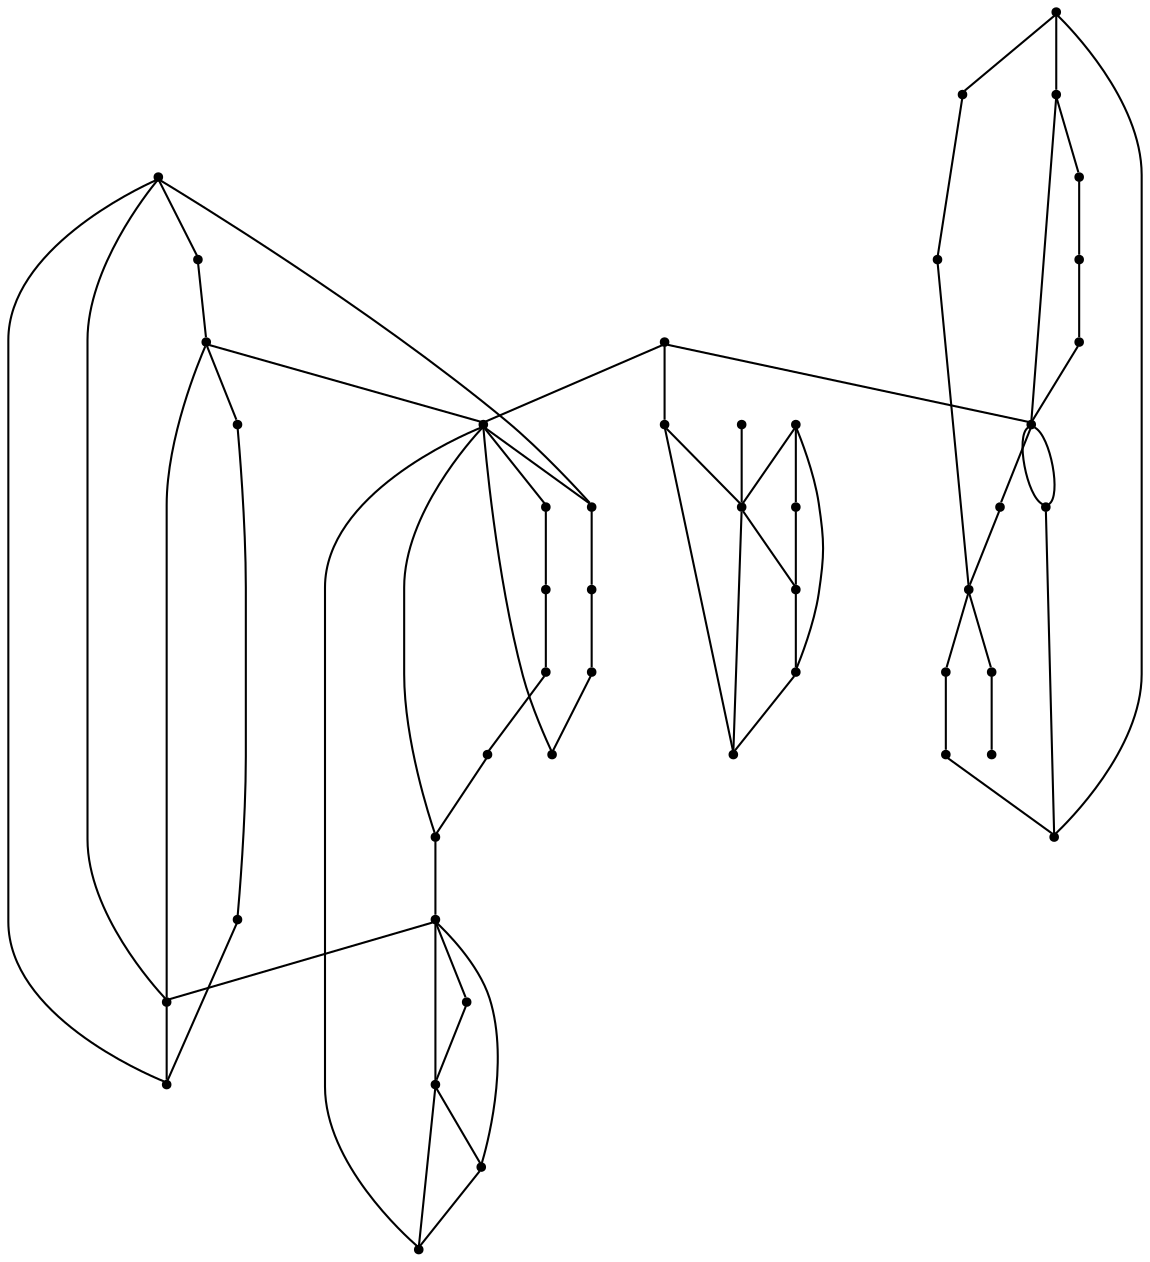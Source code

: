 graph {
  node [shape=point,comment="{\"directed\":false,\"doi\":\"10.1007/978-3-030-35802-0_32\",\"figure\":\"1 (2)\"}"]

  v0 [pos="1644.4681458145276,368.54599175668477"]
  v1 [pos="1628.0520009305926,417.79487203243156"]
  v2 [pos="1644.4681458145276,483.45038041239354"]
  v3 [pos="1513.1452819963997,352.13379973411134"]
  v4 [pos="1496.7332067711973,335.7162027622756"]
  v5 [pos="1529.562476089227,368.54861474676795"]
  v6 [pos="1545.9754733464858,384.9646379245537"]
  v7 [pos="1562.3926674393128,401.37965959703513"]
  v8 [pos="1578.8056646965717,417.79487203243156"]
  v9 [pos="1595.2228587893987,434.20839939541094"]
  v10 [pos="1611.6380180528595,450.6231667173388"]
  v11 [pos="1628.0531773163202,467.03819633827493"]
  v12 [pos="1628.0520009305924,401.3757807510939"]
  v13 [pos="1628.0531773163202,368.54861474676795"]
  v14 [pos="1628.0520009305924,352.13097008420345"]
  v15 [pos="1628.0531773163202,384.9646379245537"]
  v16 [pos="1611.6369370497584,335.7162027622756"]
  v17 [pos="1595.2218095805065,384.9610134291661"]
  v18 [pos="1578.8056646965717,384.9646379245537"]
  v19 [pos="1578.8056646965717,368.54599175668477"]
  v20 [pos="1562.3926674393128,352.13379973411134"]
  v21 [pos="1545.9754733464858,335.7162027622756"]
  v22 [pos="1480.3160126783705,368.54599175668477"]
  v23 [pos="1480.3160126783705,401.3757807510939"]
  v24 [pos="1463.8998677944355,401.37965959703513"]
  v25 [pos="1463.9019662122196,384.9610134291661"]
  v26 [pos="1463.9019662122196,352.13097008420345"]
  v27 [pos="1447.4858213282846,368.54599175668477"]
  v28 [pos="1447.4868705371766,335.71877806163"]
  v29 [pos="1431.0686272354576,319.3011810897943"]
  v30 [pos="1414.6555028013631,352.1309700842034"]
  v31 [pos="1381.8253114512772,401.3757807510939"]
  v32 [pos="1365.4091665673423,286.47422174529305"]
  v33 [pos="1365.4091665673423,270.0566247734573"]
  v34 [pos="1365.4091665673423,302.88641376786643"]
  v35 [pos="1365.4091665673423,319.3040107397022"]
  v36 [pos="1365.4091665673423,384.9610134291661"]
  v37 [pos="1365.4091665673423,499.86540208487486"]
  v38 [pos="1398.2394850942637,335.71877806163"]
  v39 [pos="1381.8263606601693,319.3040107397022"]
  v40 [pos="1348.9961693100834,286.47422174529305"]
  v41 [pos="1332.5789752172564,270.0592000728117"]
  v42 [pos="1316.1658507831619,253.6456727098323"]
  v43 [pos="1348.9961693100834,368.54861474676795"]
  v44 [pos="1332.5789752172564,352.13379973411134"]
  v45 [pos="1316.1659779599975,335.71877806163"]
  v46 [pos="1299.748656690335,319.3011810897943"]

  v0 -- v1 [id="-1",pos="1644.4681458145276,368.54599175668477 1644.470371409147,417.79487203243156 1644.470371409147,417.79487203243156 1644.470371409147,417.79487203243156 1628.0520009305926,417.79487203243156 1628.0520009305926,417.79487203243156 1628.0520009305926,417.79487203243156"]
  v46 -- v36 [id="-2",pos="1299.748656690335,319.3011810897943 1299.748656690335,384.9610134291661 1299.748656690335,384.9610134291661 1299.748656690335,384.9610134291661 1365.4091665673423,384.9610134291661 1365.4091665673423,384.9610134291661 1365.4091665673423,384.9610134291661"]
  v42 -- v46 [id="-3",pos="1316.1658507831619,253.6456727098323 1299.748656690335,253.64169848243358 1299.748656690335,253.64169848243358 1299.748656690335,253.64169848243358 1299.748656690335,319.3011810897943 1299.748656690335,319.3011810897943 1299.748656690335,319.3011810897943"]
  v46 -- v45 [id="-4",pos="1299.748656690335,319.3011810897943 1316.1659779599975,335.71877806163 1316.1659779599975,335.71877806163 1316.1659779599975,335.71877806163"]
  v44 -- v43 [id="-5",pos="1332.5789752172564,352.13379973411134 1348.9961693100834,368.54861474676795 1348.9961693100834,368.54861474676795 1348.9961693100834,368.54861474676795"]
  v43 -- v36 [id="-6",pos="1348.9961693100834,368.54861474676795 1365.4091665673423,384.9610134291661 1365.4091665673423,384.9610134291661 1365.4091665673423,384.9610134291661"]
  v36 -- v31 [id="-7",pos="1365.4091665673423,384.9610134291661 1381.8253114512772,401.3757807510939 1381.8253114512772,401.3757807510939 1381.8253114512772,401.3757807510939"]
  v42 -- v41 [id="-8",pos="1316.1658507831619,253.6456727098323 1332.5789752172564,270.0592000728117 1332.5789752172564,270.0592000728117 1332.5789752172564,270.0592000728117"]
  v41 -- v40 [id="-9",pos="1332.5789752172564,270.0592000728117 1348.9961693100834,286.47422174529305 1348.9961693100834,286.47422174529305 1348.9961693100834,286.47422174529305"]
  v40 -- v34 [id="-10",pos="1348.9961693100834,286.47422174529305 1365.4091665673423,302.88641376786643 1365.4091665673423,302.88641376786643 1365.4091665673423,302.88641376786643"]
  v34 -- v39 [id="-11",pos="1365.4091665673423,302.88641376786643 1381.8263606601693,319.3040107397022 1381.8263606601693,319.3040107397022 1381.8263606601693,319.3040107397022"]
  v39 -- v38 [id="-12",pos="1381.8263606601693,319.3040107397022 1398.2394850942637,335.71877806163 1398.2394850942637,335.71877806163 1398.2394850942637,335.71877806163"]
  v38 -- v30 [id="-13",pos="1398.2394850942637,335.71877806163 1414.6555028013631,352.1309700842034 1414.6555028013631,352.1309700842034 1414.6555028013631,352.1309700842034"]
  v37 -- v36 [id="-14",pos="1365.4091665673423,499.86540208487486 1365.4091665673423,384.9610134291661 1365.4091665673423,384.9610134291661 1365.4091665673423,384.9610134291661"]
  v37 -- v8 [id="-16",pos="1365.4091665673423,499.86540208487486 1578.8056646965717,417.79487203243156 1578.8056646965717,417.79487203243156 1578.8056646965717,417.79487203243156"]
  v37 -- v24 [id="-17",pos="1365.4091665673423,499.86540208487486 1463.8998677944355,401.37965959703513 1463.8998677944355,401.37965959703513 1463.8998677944355,401.37965959703513"]
  v36 -- v31 [id="-18",pos="1365.4091665673423,384.9610134291661 1365.4091665673423,401.3759397201899 1365.4091665673423,401.3759397201899 1365.4091665673423,401.3759397201899 1381.8253114512772,401.3757807510939 1381.8253114512772,401.3757807510939 1381.8253114512772,401.3757807510939"]
  v42 -- v30 [id="-19",pos="1316.1658507831619,253.6456727098323 1414.654453592471,253.64169848243358 1414.654453592471,253.64169848243358 1414.654453592471,253.64169848243358 1414.6555028013631,352.1309700842034 1414.6555028013631,352.1309700842034 1414.6555028013631,352.1309700842034"]
  v35 -- v34 [id="-20",pos="1365.4091665673423,319.3040107397022 1365.4091665673423,302.88641376786643 1365.4091665673423,302.88641376786643 1365.4091665673423,302.88641376786643"]
  v32 -- v33 [id="-21",pos="1365.4091665673423,286.47422174529305 1365.4091665673423,270.0566247734573 1365.4091665673423,270.0566247734573 1365.4091665673423,270.0566247734573"]
  v31 -- v30 [id="-22",pos="1381.8253114512772,401.3757807510939 1414.654453592471,401.3759397201899 1414.654453592471,401.3759397201899 1414.654453592471,401.3759397201899 1414.6555028013631,352.1309700842034 1414.6555028013631,352.1309700842034 1414.6555028013631,352.1309700842034"]
  v36 -- v35 [id="-23",pos="1365.4091665673423,384.9610134291661 1365.4091665673423,319.3040107397022 1365.4091665673423,319.3040107397022 1365.4091665673423,319.3040107397022"]
  v34 -- v32 [id="-24",pos="1365.4091665673423,302.88641376786643 1365.4091665673423,286.47422174529305 1365.4091665673423,286.47422174529305 1365.4091665673423,286.47422174529305"]
  v29 -- v25 [id="-25",pos="1431.0686272354576,319.3011810897943 1431.0696764443496,384.9610134291661 1431.0696764443496,384.9610134291661 1431.0696764443496,384.9610134291661 1463.9019662122196,384.9610134291661 1463.9019662122196,384.9610134291661 1463.9019662122196,384.9610134291661"]
  v29 -- v22 [id="-26",pos="1431.0686272354576,319.3011810897943 1480.3149634694785,319.30137185270945 1480.3149634694785,319.30137185270945 1480.3149634694785,319.30137185270945 1480.3160126783705,368.54599175668477 1480.3160126783705,368.54599175668477 1480.3160126783705,368.54599175668477"]
  v28 -- v26 [id="-27",pos="1447.4868705371766,335.71877806163 1463.9019662122196,352.13097008420345 1463.9019662122196,352.13097008420345 1463.9019662122196,352.13097008420345"]
  v27 -- v25 [id="-28",pos="1447.4858213282846,368.54599175668477 1463.9019662122196,384.9610134291661 1463.9019662122196,384.9610134291661 1463.9019662122196,384.9610134291661"]
  v25 -- v23 [id="-29",pos="1463.9019662122196,384.9610134291661 1480.3160126783705,401.3757807510939 1480.3160126783705,401.3757807510939 1480.3160126783705,401.3757807510939"]
  v24 -- v25 [id="-30",pos="1463.8998677944355,401.37965959703513 1463.9019662122196,384.9610134291661 1463.9019662122196,384.9610134291661 1463.9019662122196,384.9610134291661"]
  v29 -- v28 [id="-32",pos="1431.0686272354576,319.3011810897943 1447.4868705371766,335.71877806163 1447.4868705371766,335.71877806163 1447.4868705371766,335.71877806163"]
  v25 -- v26 [id="-33",pos="1463.9019662122196,384.9610134291661 1463.9019662122196,352.13097008420345 1463.9019662122196,352.13097008420345 1463.9019662122196,352.13097008420345"]
  v23 -- v24 [id="-34",pos="1480.3160126783705,401.3757807510939 1463.8998677944355,401.37965959703513 1463.8998677944355,401.37965959703513 1463.8998677944355,401.37965959703513"]
  v26 -- v22 [id="-35",pos="1463.9019662122196,352.13097008420345 1480.3160126783705,368.54599175668477 1480.3160126783705,368.54599175668477 1480.3160126783705,368.54599175668477"]
  v22 -- v23 [id="-36",pos="1480.3160126783705,368.54599175668477 1480.3160126783705,401.3757807510939 1480.3160126783705,401.3757807510939 1480.3160126783705,401.3757807510939"]
  v4 -- v8 [id="-37",pos="1496.7332067711973,335.7162027622756 1496.7342559800895,417.79073883593685 1496.7342559800895,417.79073883593685 1496.7342559800895,417.79073883593685 1578.8056646965717,417.79487203243156 1578.8056646965717,417.79487203243156 1578.8056646965717,417.79487203243156"]
  v4 -- v21 [id="-38",pos="1496.7332067711973,335.7162027622756 1545.9754733464858,335.7162027622756 1545.9754733464858,335.7162027622756 1545.9754733464858,335.7162027622756"]
  v16 -- v0 [id="-39",pos="1611.6369370497584,335.7162027622756 1644.4702442323116,335.71613917463725 1644.4702442323116,335.71613917463725 1644.4702442323116,335.71613917463725 1644.4681458145276,368.54599175668477 1644.4681458145276,368.54599175668477 1644.4681458145276,368.54599175668477"]
  v21 -- v19 [id="-40",pos="1545.9754733464858,335.7162027622756 1545.9754733464858,368.54608713814235 1545.9754733464858,368.54608713814235 1545.9754733464858,368.54608713814235 1578.8056646965717,368.54599175668477 1578.8056646965717,368.54599175668477 1578.8056646965717,368.54599175668477"]
  v21 -- v20 [id="-41",pos="1545.9754733464858,335.7162027622756 1562.3926674393128,352.13379973411134 1562.3926674393128,352.13379973411134 1562.3926674393128,352.13379973411134"]
  v19 -- v17 [id="-42",pos="1578.8056646965717,368.54599175668477 1595.2218095805065,384.9610134291661 1595.2218095805065,384.9610134291661 1595.2218095805065,384.9610134291661"]
  v8 -- v2 [id="-43",pos="1578.8056646965717,417.79487203243156 1578.8056646965717,483.45038041239354 1578.8056646965717,483.45038041239354 1578.8056646965717,483.45038041239354 1644.4681458145276,483.45038041239354 1644.4681458145276,483.45038041239354 1644.4681458145276,483.45038041239354"]
  v21 -- v16 [id="-44",pos="1545.9754733464858,335.7162027622756 1611.6369370497584,335.7162027622756 1611.6369370497584,335.7162027622756 1611.6369370497584,335.7162027622756"]
  v20 -- v19 [id="-45",pos="1562.3926674393128,352.13379973411134 1578.8056646965717,368.54599175668477 1578.8056646965717,368.54599175668477 1578.8056646965717,368.54599175668477"]
  v19 -- v18 [id="-46",pos="1578.8056646965717,368.54599175668477 1578.8056646965717,384.9646379245537 1578.8056646965717,384.9646379245537 1578.8056646965717,384.9646379245537"]
  v18 -- v8 [id="-47",pos="1578.8056646965717,384.9646379245537 1578.8056646965717,417.79487203243156 1578.8056646965717,417.79487203243156 1578.8056646965717,417.79487203243156"]
  v17 -- v18 [id="-48",pos="1595.2218095805065,384.9610134291661 1578.8056646965717,384.9646379245537 1578.8056646965717,384.9646379245537 1578.8056646965717,384.9646379245537"]
  v17 -- v21 [id="-49",pos="1595.2218095805065,384.9610134291661 1595.2207603716147,335.716266349914 1595.2207603716147,335.716266349914 1595.2207603716147,335.716266349914 1545.9754733464858,335.7162027622756 1545.9754733464858,335.7162027622756 1545.9754733464858,335.7162027622756"]
  v16 -- v14 [id="-50",pos="1611.6369370497584,335.7162027622756 1628.0520009305924,352.13097008420345 1628.0520009305924,352.13097008420345 1628.0520009305924,352.13097008420345"]
  v16 -- v12 [id="-51",pos="1611.6369370497584,335.7162027622756 1611.635983223493,401.37994574140777 1611.635983223493,401.37994574140777 1611.635983223493,401.37994574140777 1628.0520009305924,401.3757807510939 1628.0520009305924,401.3757807510939 1628.0520009305924,401.3757807510939"]
  v15 -- v13 [id="-53",pos="1628.0531773163202,384.9646379245537 1628.0531773163202,368.54861474676795 1628.0531773163202,368.54861474676795 1628.0531773163202,368.54861474676795"]
  v1 -- v12 [id="-54",pos="1628.0520009305926,417.79487203243156 1628.0520009305924,401.3757807510939 1628.0520009305924,401.3757807510939 1628.0520009305924,401.3757807510939"]
  v12 -- v15 [id="-56",pos="1628.0520009305924,401.3757807510939 1628.0531773163202,384.9646379245537 1628.0531773163202,384.9646379245537 1628.0531773163202,384.9646379245537"]
  v12 -- v8 [id="-57",pos="1628.0520009305924,401.3757807510939 1578.8056646965717,417.79487203243156 1578.8056646965717,417.79487203243156 1578.8056646965717,417.79487203243156"]
  v2 -- v11 [id="-59",pos="1644.4681458145276,483.45038041239354 1628.0531773163202,467.03819633827493 1628.0531773163202,467.03819633827493 1628.0531773163202,467.03819633827493"]
  v11 -- v10 [id="-60",pos="1628.0531773163202,467.03819633827493 1611.6380180528595,450.6231667173388 1611.6380180528595,450.6231667173388 1611.6380180528595,450.6231667173388"]
  v10 -- v9 [id="-61",pos="1611.6380180528595,450.6231667173388 1595.2228587893987,434.20839939541094 1595.2228587893987,434.20839939541094 1595.2228587893987,434.20839939541094"]
  v9 -- v8 [id="-62",pos="1595.2228587893987,434.20839939541094 1578.8056646965717,417.79487203243156 1578.8056646965717,417.79487203243156 1578.8056646965717,417.79487203243156"]
  v8 -- v7 [id="-63",pos="1578.8056646965717,417.79487203243156 1562.3926674393128,401.37965959703513 1562.3926674393128,401.37965959703513 1562.3926674393128,401.37965959703513"]
  v7 -- v6 [id="-64",pos="1562.3926674393128,401.37965959703513 1545.9754733464858,384.9646379245537 1545.9754733464858,384.9646379245537 1545.9754733464858,384.9646379245537"]
  v6 -- v5 [id="-65",pos="1545.9754733464858,384.9646379245537 1529.562476089227,368.54861474676795 1529.562476089227,368.54861474676795 1529.562476089227,368.54861474676795"]
  v5 -- v3 [id="-66",pos="1529.562476089227,368.54861474676795 1513.1452819963997,352.13379973411134 1513.1452819963997,352.13379973411134 1513.1452819963997,352.13379973411134"]
  v3 -- v4 [id="-67",pos="1513.1452819963997,352.13379973411134 1496.7332067711973,335.7162027622756 1496.7332067711973,335.7162027622756 1496.7332067711973,335.7162027622756"]
  v14 -- v0 [id="-68",pos="1628.0520009305924,352.13097008420345 1644.4681458145276,368.54599175668477 1644.4681458145276,368.54599175668477 1644.4681458145276,368.54599175668477"]
  v0 -- v2 [id="-69",pos="1644.4681458145276,368.54599175668477 1644.4681458145276,483.45038041239354 1644.4681458145276,483.45038041239354 1644.4681458145276,483.45038041239354"]
  v45 -- v44 [id="-70",pos="1316.1659779599975,335.71877806163 1332.5789752172564,352.13379973411134 1332.5789752172564,352.13379973411134 1332.5789752172564,352.13379973411134"]
  v13 -- v14 [id="-71",pos="1628.0531773163202,368.54861474676795 1628.0520009305924,352.13097008420345 1628.0520009305924,352.13097008420345 1628.0520009305924,352.13097008420345"]
}